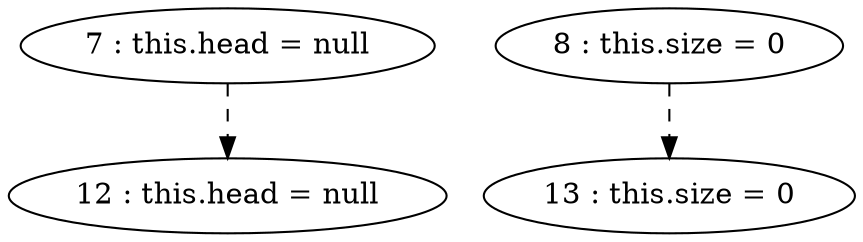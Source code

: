 digraph G {
"7 : this.head = null"
"7 : this.head = null" -> "12 : this.head = null" [style=dashed]
"8 : this.size = 0"
"8 : this.size = 0" -> "13 : this.size = 0" [style=dashed]
"12 : this.head = null"
"13 : this.size = 0"
}